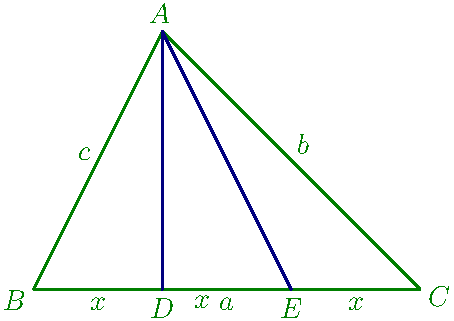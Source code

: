 settings.outformat = "png";
defaultpen(fontsize(14pt));
import geometry;

size(8cm);

pair A = (0,2);
pair B = (-1,0);
pair C = (2,0);
pair D = (0,0);
pair E = (1,0);
show(triangle(A, B, C), bp+0.5*green);
draw(A --D, bp+0.5*blue);
draw(A --E, bp+0.5*blue);
label("$D$", D, align=S, bp+0.5*green);
label("$E$", E, align=S, bp+0.5*green);
label("$x$", midpoint(segment(B, D)), align=S, bp+0.5*green);
label("$x$", midpoint(segment(E, C)), align=S, bp+0.5*green);
label("$x$", midpoint(segment(D, E)) + (-0.3,0), align=SE, bp+0.5*green);
